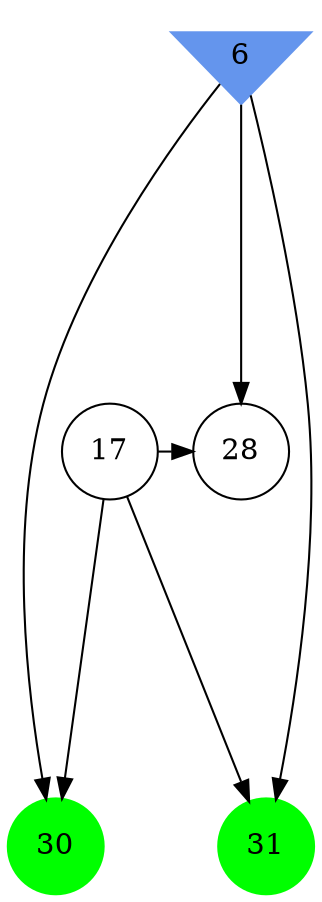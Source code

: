 digraph brain {
	ranksep=2.0;
	6 [shape=invtriangle,style=filled,color=cornflowerblue];
	17 [shape=circle,color=black];
	28 [shape=circle,color=black];
	30 [shape=circle,style=filled,color=green];
	31 [shape=circle,style=filled,color=green];
	6	->	28;
	6	->	31;
	6	->	30;
	17	->	28;
	17	->	31;
	17	->	30;
	{ rank=same; 6; }
	{ rank=same; 17; 28; }
	{ rank=same; 30; 31; }
}
